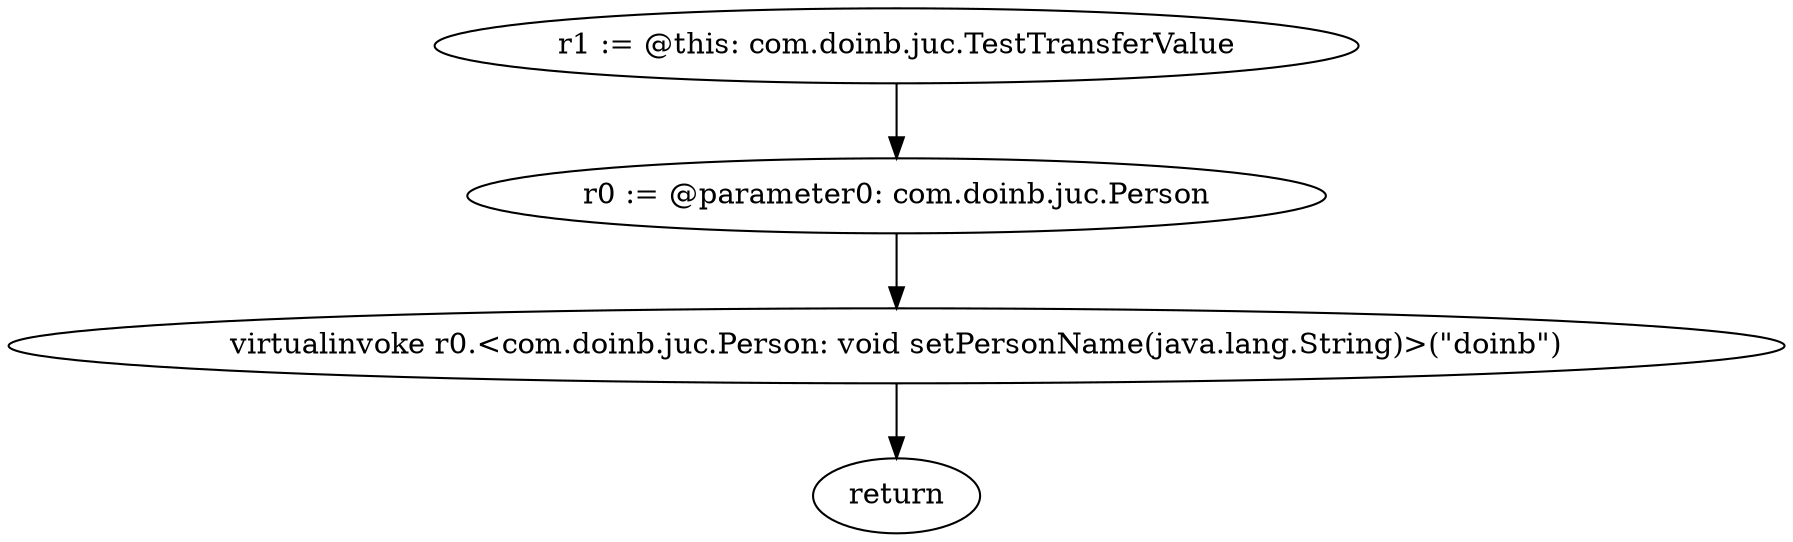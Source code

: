 digraph "unitGraph" {
    "r1 := @this: com.doinb.juc.TestTransferValue"
    "r0 := @parameter0: com.doinb.juc.Person"
    "virtualinvoke r0.<com.doinb.juc.Person: void setPersonName(java.lang.String)>(\"doinb\")"
    "return"
    "r1 := @this: com.doinb.juc.TestTransferValue"->"r0 := @parameter0: com.doinb.juc.Person";
    "r0 := @parameter0: com.doinb.juc.Person"->"virtualinvoke r0.<com.doinb.juc.Person: void setPersonName(java.lang.String)>(\"doinb\")";
    "virtualinvoke r0.<com.doinb.juc.Person: void setPersonName(java.lang.String)>(\"doinb\")"->"return";
}
